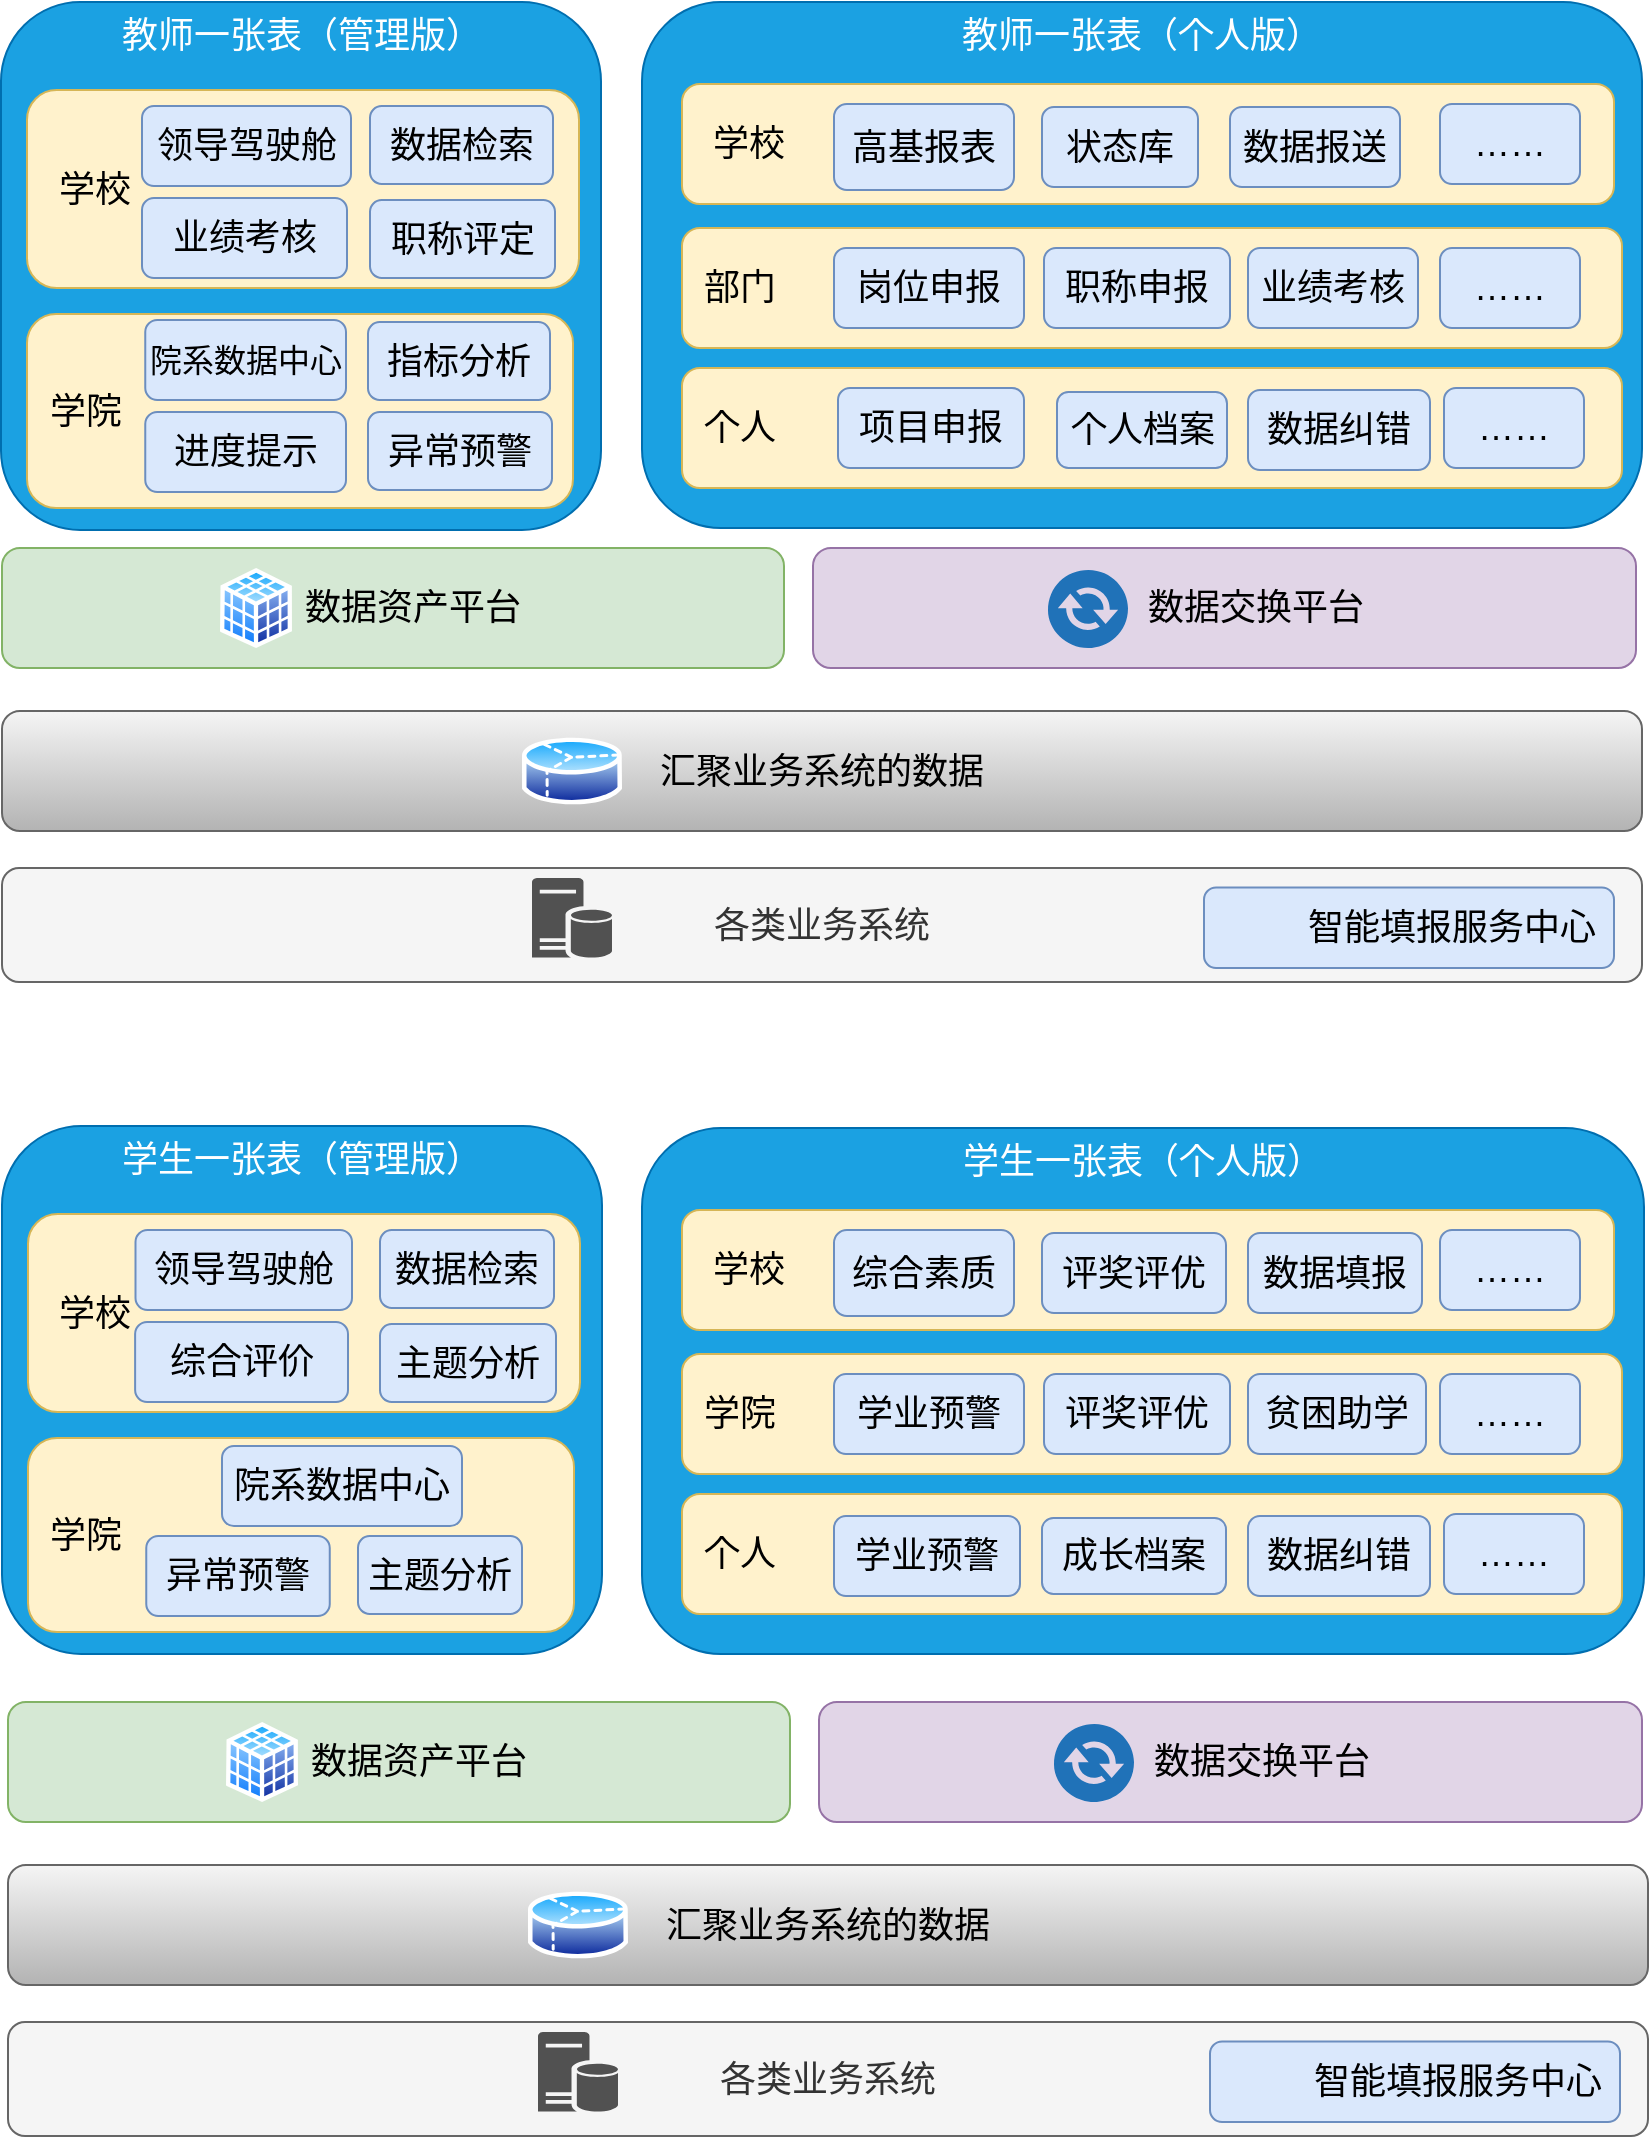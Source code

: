 <mxfile version="19.0.1" type="github">
  <diagram id="cTWVXvlOjMiQOvwmBr1u" name="Page-1">
    <mxGraphModel dx="2400" dy="801" grid="0" gridSize="10" guides="1" tooltips="1" connect="1" arrows="1" fold="1" page="0" pageScale="1" pageWidth="827" pageHeight="1169" math="0" shadow="0">
      <root>
        <mxCell id="0" />
        <mxCell id="1" parent="0" />
        <mxCell id="3kUF8BmXOeaKGdXSCLxE-1" value="&amp;nbsp; &amp;nbsp; 数据资产平台" style="rounded=1;whiteSpace=wrap;html=1;fillColor=#d5e8d4;strokeColor=#82b366;fontSize=18;" parent="1" vertex="1">
          <mxGeometry x="-190" y="330" width="391" height="60" as="geometry" />
        </mxCell>
        <mxCell id="3kUF8BmXOeaKGdXSCLxE-2" value="&amp;nbsp; &amp;nbsp; &amp;nbsp; &amp;nbsp; &amp;nbsp; &amp;nbsp; &amp;nbsp; &amp;nbsp; &amp;nbsp; &amp;nbsp; &amp;nbsp; &amp;nbsp; &amp;nbsp; &amp;nbsp; &amp;nbsp; &amp;nbsp; &amp;nbsp;数据交换平台" style="rounded=1;whiteSpace=wrap;html=1;fillColor=#e1d5e7;strokeColor=#9673a6;fontSize=18;align=left;" parent="1" vertex="1">
          <mxGeometry x="215.5" y="330" width="411.5" height="60" as="geometry" />
        </mxCell>
        <mxCell id="3kUF8BmXOeaKGdXSCLxE-3" value="汇聚业务系统的数据" style="rounded=1;whiteSpace=wrap;html=1;fontSize=18;fillColor=#f5f5f5;strokeColor=#666666;gradientColor=#b3b3b3;" parent="1" vertex="1">
          <mxGeometry x="-190" y="411.5" width="820" height="60" as="geometry" />
        </mxCell>
        <mxCell id="3kUF8BmXOeaKGdXSCLxE-4" value="" style="aspect=fixed;perimeter=ellipsePerimeter;html=1;align=center;shadow=0;dashed=0;spacingTop=3;image;image=img/lib/active_directory/database_cube.svg;fontSize=18;" parent="1" vertex="1">
          <mxGeometry x="-81" y="340" width="36" height="40" as="geometry" />
        </mxCell>
        <mxCell id="3kUF8BmXOeaKGdXSCLxE-5" value="教师一张表（个人版）" style="rounded=1;whiteSpace=wrap;html=1;fillColor=#1ba1e2;strokeColor=#006EAF;fontSize=18;verticalAlign=top;fontColor=#ffffff;" parent="1" vertex="1">
          <mxGeometry x="130" y="57" width="500" height="263" as="geometry" />
        </mxCell>
        <mxCell id="3kUF8BmXOeaKGdXSCLxE-6" value="" style="aspect=fixed;perimeter=ellipsePerimeter;html=1;align=center;shadow=0;dashed=0;spacingTop=3;image;image=img/lib/active_directory/database_partition_3.svg;fontSize=18;" parent="1" vertex="1">
          <mxGeometry x="70" y="423" width="50" height="37" as="geometry" />
        </mxCell>
        <mxCell id="3kUF8BmXOeaKGdXSCLxE-7" value="" style="sketch=0;pointerEvents=1;shadow=0;dashed=0;html=1;strokeColor=none;fillColor=#505050;labelPosition=center;verticalLabelPosition=bottom;verticalAlign=top;outlineConnect=0;align=center;shape=mxgraph.office.communications.exchange_active_sync;fillColor=#2072B8;fontSize=18;" parent="1" vertex="1">
          <mxGeometry x="333" y="341" width="40" height="39" as="geometry" />
        </mxCell>
        <mxCell id="3kUF8BmXOeaKGdXSCLxE-23" value="各类业务系统" style="rounded=1;whiteSpace=wrap;html=1;fontSize=18;fillColor=#f5f5f5;strokeColor=#666666;fontColor=#333333;" parent="1" vertex="1">
          <mxGeometry x="-190" y="490" width="820" height="57" as="geometry" />
        </mxCell>
        <mxCell id="3kUF8BmXOeaKGdXSCLxE-29" value="" style="sketch=0;pointerEvents=1;shadow=0;dashed=0;html=1;strokeColor=none;labelPosition=center;verticalLabelPosition=bottom;verticalAlign=top;align=center;fillColor=#515151;shape=mxgraph.mscae.enterprise.database_server;fontSize=18;" parent="1" vertex="1">
          <mxGeometry x="75" y="495" width="40" height="40" as="geometry" />
        </mxCell>
        <mxCell id="3kUF8BmXOeaKGdXSCLxE-59" value="&lt;font face=&quot;Georgia&quot;&gt;&amp;nbsp; 个人&lt;/font&gt;" style="rounded=1;whiteSpace=wrap;html=1;fontSize=18;align=left;fillColor=#fff2cc;strokeColor=#d6b656;" parent="1" vertex="1">
          <mxGeometry x="150" y="240" width="470" height="60" as="geometry" />
        </mxCell>
        <mxCell id="3kUF8BmXOeaKGdXSCLxE-69" value="项目申报" style="rounded=1;whiteSpace=wrap;html=1;fontSize=18;fillColor=#dae8fc;strokeColor=#6c8ebf;" parent="1" vertex="1">
          <mxGeometry x="228" y="250" width="93" height="40" as="geometry" />
        </mxCell>
        <mxCell id="3kUF8BmXOeaKGdXSCLxE-71" value="&lt;font face=&quot;Georgia&quot;&gt;&amp;nbsp; 部门&lt;/font&gt;" style="rounded=1;whiteSpace=wrap;html=1;fontSize=18;align=left;fillColor=#fff2cc;strokeColor=#d6b656;" parent="1" vertex="1">
          <mxGeometry x="150" y="170" width="470" height="60" as="geometry" />
        </mxCell>
        <mxCell id="3kUF8BmXOeaKGdXSCLxE-72" value="岗位申报" style="rounded=1;whiteSpace=wrap;html=1;fontSize=18;fillColor=#dae8fc;strokeColor=#6c8ebf;" parent="1" vertex="1">
          <mxGeometry x="226" y="180" width="95" height="40" as="geometry" />
        </mxCell>
        <mxCell id="qNKtOtwR_BCPkI4FP6nF-1" value="&lt;font face=&quot;Georgia&quot;&gt;&amp;nbsp; &amp;nbsp;学校&lt;/font&gt;" style="rounded=1;whiteSpace=wrap;html=1;fontSize=18;align=left;fillColor=#fff2cc;strokeColor=#d6b656;" parent="1" vertex="1">
          <mxGeometry x="150" y="98" width="466" height="60" as="geometry" />
        </mxCell>
        <mxCell id="qNKtOtwR_BCPkI4FP6nF-6" value="高基报表" style="rounded=1;whiteSpace=wrap;html=1;fontSize=18;fillColor=#dae8fc;strokeColor=#6c8ebf;" parent="1" vertex="1">
          <mxGeometry x="226" y="108" width="90" height="43" as="geometry" />
        </mxCell>
        <mxCell id="qNKtOtwR_BCPkI4FP6nF-7" value="状态库" style="rounded=1;whiteSpace=wrap;html=1;fontSize=18;fillColor=#dae8fc;strokeColor=#6c8ebf;" parent="1" vertex="1">
          <mxGeometry x="330" y="109.5" width="78" height="40" as="geometry" />
        </mxCell>
        <mxCell id="qNKtOtwR_BCPkI4FP6nF-8" value="数据报送" style="rounded=1;whiteSpace=wrap;html=1;fontSize=18;fillColor=#dae8fc;strokeColor=#6c8ebf;" parent="1" vertex="1">
          <mxGeometry x="424" y="109.5" width="85" height="40" as="geometry" />
        </mxCell>
        <mxCell id="qNKtOtwR_BCPkI4FP6nF-11" value="个人档案" style="rounded=1;whiteSpace=wrap;html=1;fontSize=18;fillColor=#dae8fc;strokeColor=#6c8ebf;" parent="1" vertex="1">
          <mxGeometry x="337.5" y="252" width="85" height="38" as="geometry" />
        </mxCell>
        <mxCell id="qNKtOtwR_BCPkI4FP6nF-17" value="职称申报" style="rounded=1;whiteSpace=wrap;html=1;fontSize=18;fillColor=#dae8fc;strokeColor=#6c8ebf;" parent="1" vertex="1">
          <mxGeometry x="331" y="180" width="93" height="40" as="geometry" />
        </mxCell>
        <mxCell id="qNKtOtwR_BCPkI4FP6nF-18" value="数据纠错" style="rounded=1;whiteSpace=wrap;html=1;fontSize=18;fillColor=#dae8fc;strokeColor=#6c8ebf;" parent="1" vertex="1">
          <mxGeometry x="433" y="251" width="91" height="40" as="geometry" />
        </mxCell>
        <mxCell id="qNKtOtwR_BCPkI4FP6nF-19" value="业绩考核" style="rounded=1;whiteSpace=wrap;html=1;fontSize=18;fillColor=#dae8fc;strokeColor=#6c8ebf;" parent="1" vertex="1">
          <mxGeometry x="433" y="180" width="85" height="40" as="geometry" />
        </mxCell>
        <mxCell id="qNKtOtwR_BCPkI4FP6nF-20" value="……" style="rounded=1;whiteSpace=wrap;html=1;fontSize=18;fillColor=#dae8fc;strokeColor=#6c8ebf;" parent="1" vertex="1">
          <mxGeometry x="529" y="108" width="70" height="40" as="geometry" />
        </mxCell>
        <mxCell id="qNKtOtwR_BCPkI4FP6nF-21" value="……" style="rounded=1;whiteSpace=wrap;html=1;fontSize=18;fillColor=#dae8fc;strokeColor=#6c8ebf;" parent="1" vertex="1">
          <mxGeometry x="529" y="180" width="70" height="40" as="geometry" />
        </mxCell>
        <mxCell id="qNKtOtwR_BCPkI4FP6nF-22" value="……" style="rounded=1;whiteSpace=wrap;html=1;fontSize=18;fillColor=#dae8fc;strokeColor=#6c8ebf;" parent="1" vertex="1">
          <mxGeometry x="531" y="250" width="70" height="40" as="geometry" />
        </mxCell>
        <mxCell id="qNKtOtwR_BCPkI4FP6nF-54" value="学生一张表（个人版）" style="rounded=1;whiteSpace=wrap;html=1;fillColor=#1ba1e2;strokeColor=#006EAF;fontSize=18;verticalAlign=top;fontColor=#ffffff;" parent="1" vertex="1">
          <mxGeometry x="130" y="620" width="501" height="263" as="geometry" />
        </mxCell>
        <mxCell id="qNKtOtwR_BCPkI4FP6nF-55" value="学生一张表（管理版）" style="rounded=1;whiteSpace=wrap;html=1;fillColor=#1ba1e2;strokeColor=#006EAF;fontSize=18;verticalAlign=top;fontColor=#ffffff;" parent="1" vertex="1">
          <mxGeometry x="-190" y="619" width="300" height="264" as="geometry" />
        </mxCell>
        <mxCell id="qNKtOtwR_BCPkI4FP6nF-56" value="&lt;font face=&quot;Georgia&quot;&gt;&amp;nbsp; 个人&lt;/font&gt;" style="rounded=1;whiteSpace=wrap;html=1;fontSize=18;align=left;fillColor=#fff2cc;strokeColor=#d6b656;" parent="1" vertex="1">
          <mxGeometry x="150" y="803" width="470" height="60" as="geometry" />
        </mxCell>
        <mxCell id="qNKtOtwR_BCPkI4FP6nF-57" value="学业预警" style="rounded=1;whiteSpace=wrap;html=1;fontSize=18;fillColor=#dae8fc;strokeColor=#6c8ebf;" parent="1" vertex="1">
          <mxGeometry x="226" y="814" width="93" height="40" as="geometry" />
        </mxCell>
        <mxCell id="qNKtOtwR_BCPkI4FP6nF-58" value="&lt;font face=&quot;Georgia&quot;&gt;&amp;nbsp; 学院&lt;/font&gt;" style="rounded=1;whiteSpace=wrap;html=1;fontSize=18;align=left;fillColor=#fff2cc;strokeColor=#d6b656;" parent="1" vertex="1">
          <mxGeometry x="150" y="733" width="470" height="60" as="geometry" />
        </mxCell>
        <mxCell id="qNKtOtwR_BCPkI4FP6nF-59" value="学业预警" style="rounded=1;whiteSpace=wrap;html=1;fontSize=18;fillColor=#dae8fc;strokeColor=#6c8ebf;" parent="1" vertex="1">
          <mxGeometry x="226" y="743" width="95" height="40" as="geometry" />
        </mxCell>
        <mxCell id="qNKtOtwR_BCPkI4FP6nF-60" value="&lt;font face=&quot;Georgia&quot;&gt;&amp;nbsp; &amp;nbsp;学校&lt;/font&gt;" style="rounded=1;whiteSpace=wrap;html=1;fontSize=18;align=left;fillColor=#fff2cc;strokeColor=#d6b656;" parent="1" vertex="1">
          <mxGeometry x="150" y="661" width="466" height="60" as="geometry" />
        </mxCell>
        <mxCell id="qNKtOtwR_BCPkI4FP6nF-61" value="&lt;font face=&quot;Georgia&quot;&gt;&amp;nbsp; &amp;nbsp;学校&lt;/font&gt;" style="rounded=1;whiteSpace=wrap;html=1;fontSize=18;align=left;fillColor=#fff2cc;strokeColor=#d6b656;" parent="1" vertex="1">
          <mxGeometry x="-177" y="663" width="276" height="99" as="geometry" />
        </mxCell>
        <mxCell id="qNKtOtwR_BCPkI4FP6nF-62" value="&lt;font face=&quot;Georgia&quot;&gt;&amp;nbsp; 学院&lt;/font&gt;" style="rounded=1;whiteSpace=wrap;html=1;fontSize=18;align=left;fillColor=#fff2cc;strokeColor=#d6b656;" parent="1" vertex="1">
          <mxGeometry x="-177" y="775" width="273" height="97" as="geometry" />
        </mxCell>
        <mxCell id="qNKtOtwR_BCPkI4FP6nF-63" value="综合素质" style="rounded=1;whiteSpace=wrap;html=1;fontSize=18;fillColor=#dae8fc;strokeColor=#6c8ebf;" parent="1" vertex="1">
          <mxGeometry x="226" y="671" width="90" height="43" as="geometry" />
        </mxCell>
        <mxCell id="qNKtOtwR_BCPkI4FP6nF-64" value="评奖评优" style="rounded=1;whiteSpace=wrap;html=1;fontSize=18;fillColor=#dae8fc;strokeColor=#6c8ebf;" parent="1" vertex="1">
          <mxGeometry x="330" y="672.5" width="92" height="40" as="geometry" />
        </mxCell>
        <mxCell id="qNKtOtwR_BCPkI4FP6nF-65" value="数据填报" style="rounded=1;whiteSpace=wrap;html=1;fontSize=18;fillColor=#dae8fc;strokeColor=#6c8ebf;" parent="1" vertex="1">
          <mxGeometry x="433" y="672.5" width="87" height="40" as="geometry" />
        </mxCell>
        <mxCell id="qNKtOtwR_BCPkI4FP6nF-66" value="成长档案" style="rounded=1;whiteSpace=wrap;html=1;fontSize=18;fillColor=#dae8fc;strokeColor=#6c8ebf;" parent="1" vertex="1">
          <mxGeometry x="330" y="815" width="92" height="38" as="geometry" />
        </mxCell>
        <mxCell id="qNKtOtwR_BCPkI4FP6nF-67" value="院系数据中心" style="rounded=1;whiteSpace=wrap;html=1;fontSize=18;fillColor=#dae8fc;strokeColor=#6c8ebf;" parent="1" vertex="1">
          <mxGeometry x="-80" y="779" width="120" height="40" as="geometry" />
        </mxCell>
        <mxCell id="qNKtOtwR_BCPkI4FP6nF-68" value="评奖评优" style="rounded=1;whiteSpace=wrap;html=1;fontSize=18;fillColor=#dae8fc;strokeColor=#6c8ebf;" parent="1" vertex="1">
          <mxGeometry x="331" y="743" width="93" height="40" as="geometry" />
        </mxCell>
        <mxCell id="qNKtOtwR_BCPkI4FP6nF-69" value="数据纠错" style="rounded=1;whiteSpace=wrap;html=1;fontSize=18;fillColor=#dae8fc;strokeColor=#6c8ebf;" parent="1" vertex="1">
          <mxGeometry x="433" y="814" width="91" height="40" as="geometry" />
        </mxCell>
        <mxCell id="qNKtOtwR_BCPkI4FP6nF-70" value="贫困助学" style="rounded=1;whiteSpace=wrap;html=1;fontSize=18;fillColor=#dae8fc;strokeColor=#6c8ebf;" parent="1" vertex="1">
          <mxGeometry x="433" y="743" width="89" height="40" as="geometry" />
        </mxCell>
        <mxCell id="qNKtOtwR_BCPkI4FP6nF-71" value="……" style="rounded=1;whiteSpace=wrap;html=1;fontSize=18;fillColor=#dae8fc;strokeColor=#6c8ebf;" parent="1" vertex="1">
          <mxGeometry x="529" y="671" width="70" height="40" as="geometry" />
        </mxCell>
        <mxCell id="qNKtOtwR_BCPkI4FP6nF-72" value="……" style="rounded=1;whiteSpace=wrap;html=1;fontSize=18;fillColor=#dae8fc;strokeColor=#6c8ebf;" parent="1" vertex="1">
          <mxGeometry x="529" y="743" width="70" height="40" as="geometry" />
        </mxCell>
        <mxCell id="qNKtOtwR_BCPkI4FP6nF-73" value="……" style="rounded=1;whiteSpace=wrap;html=1;fontSize=18;fillColor=#dae8fc;strokeColor=#6c8ebf;" parent="1" vertex="1">
          <mxGeometry x="531" y="813" width="70" height="40" as="geometry" />
        </mxCell>
        <mxCell id="qNKtOtwR_BCPkI4FP6nF-74" value="领导驾驶舱" style="rounded=1;whiteSpace=wrap;html=1;fontSize=18;fillColor=#dae8fc;strokeColor=#6c8ebf;" parent="1" vertex="1">
          <mxGeometry x="-123.25" y="671" width="108.25" height="40" as="geometry" />
        </mxCell>
        <mxCell id="qNKtOtwR_BCPkI4FP6nF-75" value="综合评价" style="rounded=1;whiteSpace=wrap;html=1;fontSize=18;fillColor=#dae8fc;strokeColor=#6c8ebf;" parent="1" vertex="1">
          <mxGeometry x="-123.44" y="717" width="106.44" height="40" as="geometry" />
        </mxCell>
        <mxCell id="qNKtOtwR_BCPkI4FP6nF-76" value="异常预警" style="rounded=1;whiteSpace=wrap;html=1;fontSize=18;fillColor=#dae8fc;strokeColor=#6c8ebf;" parent="1" vertex="1">
          <mxGeometry x="-117.87" y="824" width="91.75" height="40" as="geometry" />
        </mxCell>
        <mxCell id="qNKtOtwR_BCPkI4FP6nF-78" value="数据检索" style="rounded=1;whiteSpace=wrap;html=1;fontSize=18;fillColor=#dae8fc;strokeColor=#6c8ebf;" parent="1" vertex="1">
          <mxGeometry x="-1" y="671" width="87" height="39" as="geometry" />
        </mxCell>
        <mxCell id="lOfSfwiUMkVV7gZt_ZI1-1" value="主题分析" style="rounded=1;whiteSpace=wrap;html=1;fontSize=18;fillColor=#dae8fc;strokeColor=#6c8ebf;" vertex="1" parent="1">
          <mxGeometry x="-1" y="718" width="88" height="39" as="geometry" />
        </mxCell>
        <mxCell id="lOfSfwiUMkVV7gZt_ZI1-2" value="主题分析" style="rounded=1;whiteSpace=wrap;html=1;fontSize=18;fillColor=#dae8fc;strokeColor=#6c8ebf;" vertex="1" parent="1">
          <mxGeometry x="-12" y="824" width="82" height="39" as="geometry" />
        </mxCell>
        <mxCell id="lOfSfwiUMkVV7gZt_ZI1-3" value="教师一张表（管理版）" style="rounded=1;whiteSpace=wrap;html=1;fillColor=#1ba1e2;strokeColor=#006EAF;fontSize=18;verticalAlign=top;fontColor=#ffffff;" vertex="1" parent="1">
          <mxGeometry x="-190.5" y="57" width="300" height="264" as="geometry" />
        </mxCell>
        <mxCell id="lOfSfwiUMkVV7gZt_ZI1-4" value="&lt;font face=&quot;Georgia&quot;&gt;&amp;nbsp; &amp;nbsp;学校&lt;/font&gt;" style="rounded=1;whiteSpace=wrap;html=1;fontSize=18;align=left;fillColor=#fff2cc;strokeColor=#d6b656;" vertex="1" parent="1">
          <mxGeometry x="-177.5" y="101" width="276" height="99" as="geometry" />
        </mxCell>
        <mxCell id="lOfSfwiUMkVV7gZt_ZI1-5" value="&lt;font face=&quot;Georgia&quot;&gt;&amp;nbsp; 学院&lt;/font&gt;" style="rounded=1;whiteSpace=wrap;html=1;fontSize=18;align=left;fillColor=#fff2cc;strokeColor=#d6b656;" vertex="1" parent="1">
          <mxGeometry x="-177.5" y="213" width="273" height="97" as="geometry" />
        </mxCell>
        <mxCell id="lOfSfwiUMkVV7gZt_ZI1-6" value="院系数据中心" style="rounded=1;whiteSpace=wrap;html=1;fontSize=16;fillColor=#dae8fc;strokeColor=#6c8ebf;" vertex="1" parent="1">
          <mxGeometry x="-118.37" y="216" width="100.37" height="40" as="geometry" />
        </mxCell>
        <mxCell id="lOfSfwiUMkVV7gZt_ZI1-7" value="领导驾驶舱" style="rounded=1;whiteSpace=wrap;html=1;fontSize=18;fillColor=#dae8fc;strokeColor=#6c8ebf;" vertex="1" parent="1">
          <mxGeometry x="-120" y="109" width="104.5" height="40" as="geometry" />
        </mxCell>
        <mxCell id="lOfSfwiUMkVV7gZt_ZI1-8" value="业绩考核" style="rounded=1;whiteSpace=wrap;html=1;fontSize=18;fillColor=#dae8fc;strokeColor=#6c8ebf;" vertex="1" parent="1">
          <mxGeometry x="-120" y="155" width="102.5" height="40" as="geometry" />
        </mxCell>
        <mxCell id="lOfSfwiUMkVV7gZt_ZI1-9" value="进度提示" style="rounded=1;whiteSpace=wrap;html=1;fontSize=18;fillColor=#dae8fc;strokeColor=#6c8ebf;" vertex="1" parent="1">
          <mxGeometry x="-118.37" y="262" width="100.37" height="40" as="geometry" />
        </mxCell>
        <mxCell id="lOfSfwiUMkVV7gZt_ZI1-10" value="数据检索" style="rounded=1;whiteSpace=wrap;html=1;fontSize=18;fillColor=#dae8fc;strokeColor=#6c8ebf;" vertex="1" parent="1">
          <mxGeometry x="-6" y="109" width="91.5" height="39" as="geometry" />
        </mxCell>
        <mxCell id="lOfSfwiUMkVV7gZt_ZI1-11" value="职称评定" style="rounded=1;whiteSpace=wrap;html=1;fontSize=18;fillColor=#dae8fc;strokeColor=#6c8ebf;" vertex="1" parent="1">
          <mxGeometry x="-6" y="156" width="92.5" height="39" as="geometry" />
        </mxCell>
        <mxCell id="lOfSfwiUMkVV7gZt_ZI1-12" value="异常预警" style="rounded=1;whiteSpace=wrap;html=1;fontSize=18;fillColor=#dae8fc;strokeColor=#6c8ebf;" vertex="1" parent="1">
          <mxGeometry x="-7" y="262" width="92" height="39" as="geometry" />
        </mxCell>
        <mxCell id="lOfSfwiUMkVV7gZt_ZI1-13" value="指标分析" style="rounded=1;whiteSpace=wrap;html=1;fontSize=18;fillColor=#dae8fc;strokeColor=#6c8ebf;" vertex="1" parent="1">
          <mxGeometry x="-7" y="217" width="91" height="39" as="geometry" />
        </mxCell>
        <mxCell id="lOfSfwiUMkVV7gZt_ZI1-14" value="&amp;nbsp; &amp;nbsp; &amp;nbsp; &amp;nbsp; &amp;nbsp; 智能填报服务中心" style="rounded=1;whiteSpace=wrap;html=1;fillColor=#dae8fc;strokeColor=#6c8ebf;fontSize=18;align=left;" vertex="1" parent="1">
          <mxGeometry x="411" y="499.75" width="205" height="40.25" as="geometry" />
        </mxCell>
        <mxCell id="lOfSfwiUMkVV7gZt_ZI1-16" value="" style="shape=image;html=1;verticalAlign=top;verticalLabelPosition=bottom;labelBackgroundColor=#ffffff;imageAspect=0;aspect=fixed;image=https://cdn4.iconfinder.com/data/icons/ios-web-user-interface-multi-circle-flat-vol-6/512/Edit_pen_change_option_pencil_write-128.png;fontSize=16;" vertex="1" parent="1">
          <mxGeometry x="422" y="503.25" width="30.5" height="30.5" as="geometry" />
        </mxCell>
        <mxCell id="lOfSfwiUMkVV7gZt_ZI1-33" value="&amp;nbsp; &amp;nbsp; 数据资产平台" style="rounded=1;whiteSpace=wrap;html=1;fillColor=#d5e8d4;strokeColor=#82b366;fontSize=18;" vertex="1" parent="1">
          <mxGeometry x="-187" y="907" width="391" height="60" as="geometry" />
        </mxCell>
        <mxCell id="lOfSfwiUMkVV7gZt_ZI1-34" value="&amp;nbsp; &amp;nbsp; &amp;nbsp; &amp;nbsp; &amp;nbsp; &amp;nbsp; &amp;nbsp; &amp;nbsp; &amp;nbsp; &amp;nbsp; &amp;nbsp; &amp;nbsp; &amp;nbsp; &amp;nbsp; &amp;nbsp; &amp;nbsp; &amp;nbsp;数据交换平台" style="rounded=1;whiteSpace=wrap;html=1;fillColor=#e1d5e7;strokeColor=#9673a6;fontSize=18;align=left;" vertex="1" parent="1">
          <mxGeometry x="218.5" y="907" width="411.5" height="60" as="geometry" />
        </mxCell>
        <mxCell id="lOfSfwiUMkVV7gZt_ZI1-35" value="汇聚业务系统的数据" style="rounded=1;whiteSpace=wrap;html=1;fontSize=18;fillColor=#f5f5f5;strokeColor=#666666;gradientColor=#b3b3b3;" vertex="1" parent="1">
          <mxGeometry x="-187" y="988.5" width="820" height="60" as="geometry" />
        </mxCell>
        <mxCell id="lOfSfwiUMkVV7gZt_ZI1-36" value="" style="aspect=fixed;perimeter=ellipsePerimeter;html=1;align=center;shadow=0;dashed=0;spacingTop=3;image;image=img/lib/active_directory/database_cube.svg;fontSize=18;" vertex="1" parent="1">
          <mxGeometry x="-78" y="917" width="36" height="40" as="geometry" />
        </mxCell>
        <mxCell id="lOfSfwiUMkVV7gZt_ZI1-37" value="" style="aspect=fixed;perimeter=ellipsePerimeter;html=1;align=center;shadow=0;dashed=0;spacingTop=3;image;image=img/lib/active_directory/database_partition_3.svg;fontSize=18;" vertex="1" parent="1">
          <mxGeometry x="73" y="1000" width="50" height="37" as="geometry" />
        </mxCell>
        <mxCell id="lOfSfwiUMkVV7gZt_ZI1-38" value="" style="sketch=0;pointerEvents=1;shadow=0;dashed=0;html=1;strokeColor=none;fillColor=#505050;labelPosition=center;verticalLabelPosition=bottom;verticalAlign=top;outlineConnect=0;align=center;shape=mxgraph.office.communications.exchange_active_sync;fillColor=#2072B8;fontSize=18;" vertex="1" parent="1">
          <mxGeometry x="336" y="918" width="40" height="39" as="geometry" />
        </mxCell>
        <mxCell id="lOfSfwiUMkVV7gZt_ZI1-39" value="各类业务系统" style="rounded=1;whiteSpace=wrap;html=1;fontSize=18;fillColor=#f5f5f5;strokeColor=#666666;fontColor=#333333;" vertex="1" parent="1">
          <mxGeometry x="-187" y="1067" width="820" height="57" as="geometry" />
        </mxCell>
        <mxCell id="lOfSfwiUMkVV7gZt_ZI1-40" value="" style="sketch=0;pointerEvents=1;shadow=0;dashed=0;html=1;strokeColor=none;labelPosition=center;verticalLabelPosition=bottom;verticalAlign=top;align=center;fillColor=#515151;shape=mxgraph.mscae.enterprise.database_server;fontSize=18;" vertex="1" parent="1">
          <mxGeometry x="78" y="1072" width="40" height="40" as="geometry" />
        </mxCell>
        <mxCell id="lOfSfwiUMkVV7gZt_ZI1-41" value="&amp;nbsp; &amp;nbsp; &amp;nbsp; &amp;nbsp; &amp;nbsp; 智能填报服务中心" style="rounded=1;whiteSpace=wrap;html=1;fillColor=#dae8fc;strokeColor=#6c8ebf;fontSize=18;align=left;" vertex="1" parent="1">
          <mxGeometry x="414" y="1076.75" width="205" height="40.25" as="geometry" />
        </mxCell>
        <mxCell id="lOfSfwiUMkVV7gZt_ZI1-42" value="" style="shape=image;html=1;verticalAlign=top;verticalLabelPosition=bottom;labelBackgroundColor=#ffffff;imageAspect=0;aspect=fixed;image=https://cdn4.iconfinder.com/data/icons/ios-web-user-interface-multi-circle-flat-vol-6/512/Edit_pen_change_option_pencil_write-128.png;fontSize=16;" vertex="1" parent="1">
          <mxGeometry x="425" y="1080.25" width="30.5" height="30.5" as="geometry" />
        </mxCell>
      </root>
    </mxGraphModel>
  </diagram>
</mxfile>
